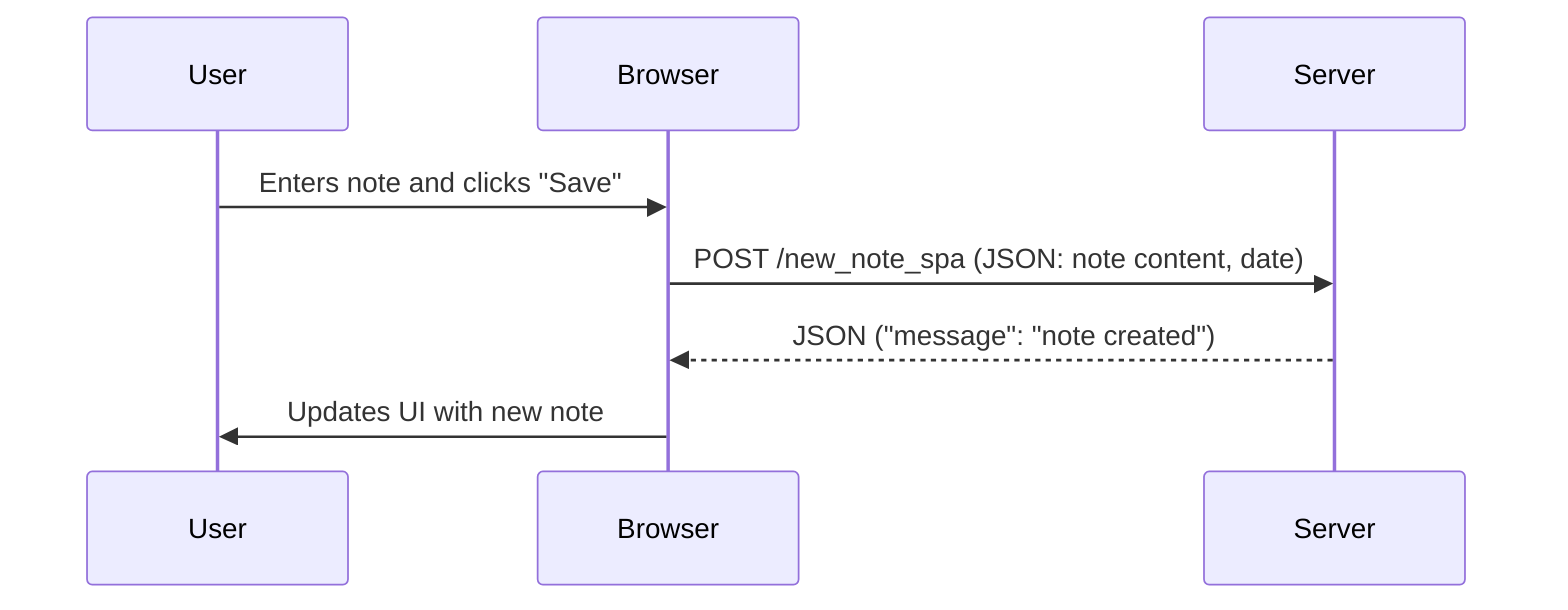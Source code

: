 sequenceDiagram
    participant User
    participant Browser
    participant Server

    User->>Browser: Enters note and clicks "Save"
    Browser->>Server: POST /new_note_spa (JSON: note content, date)
    Server-->>Browser: JSON ("message": "note created")
    Browser->>User: Updates UI with new note